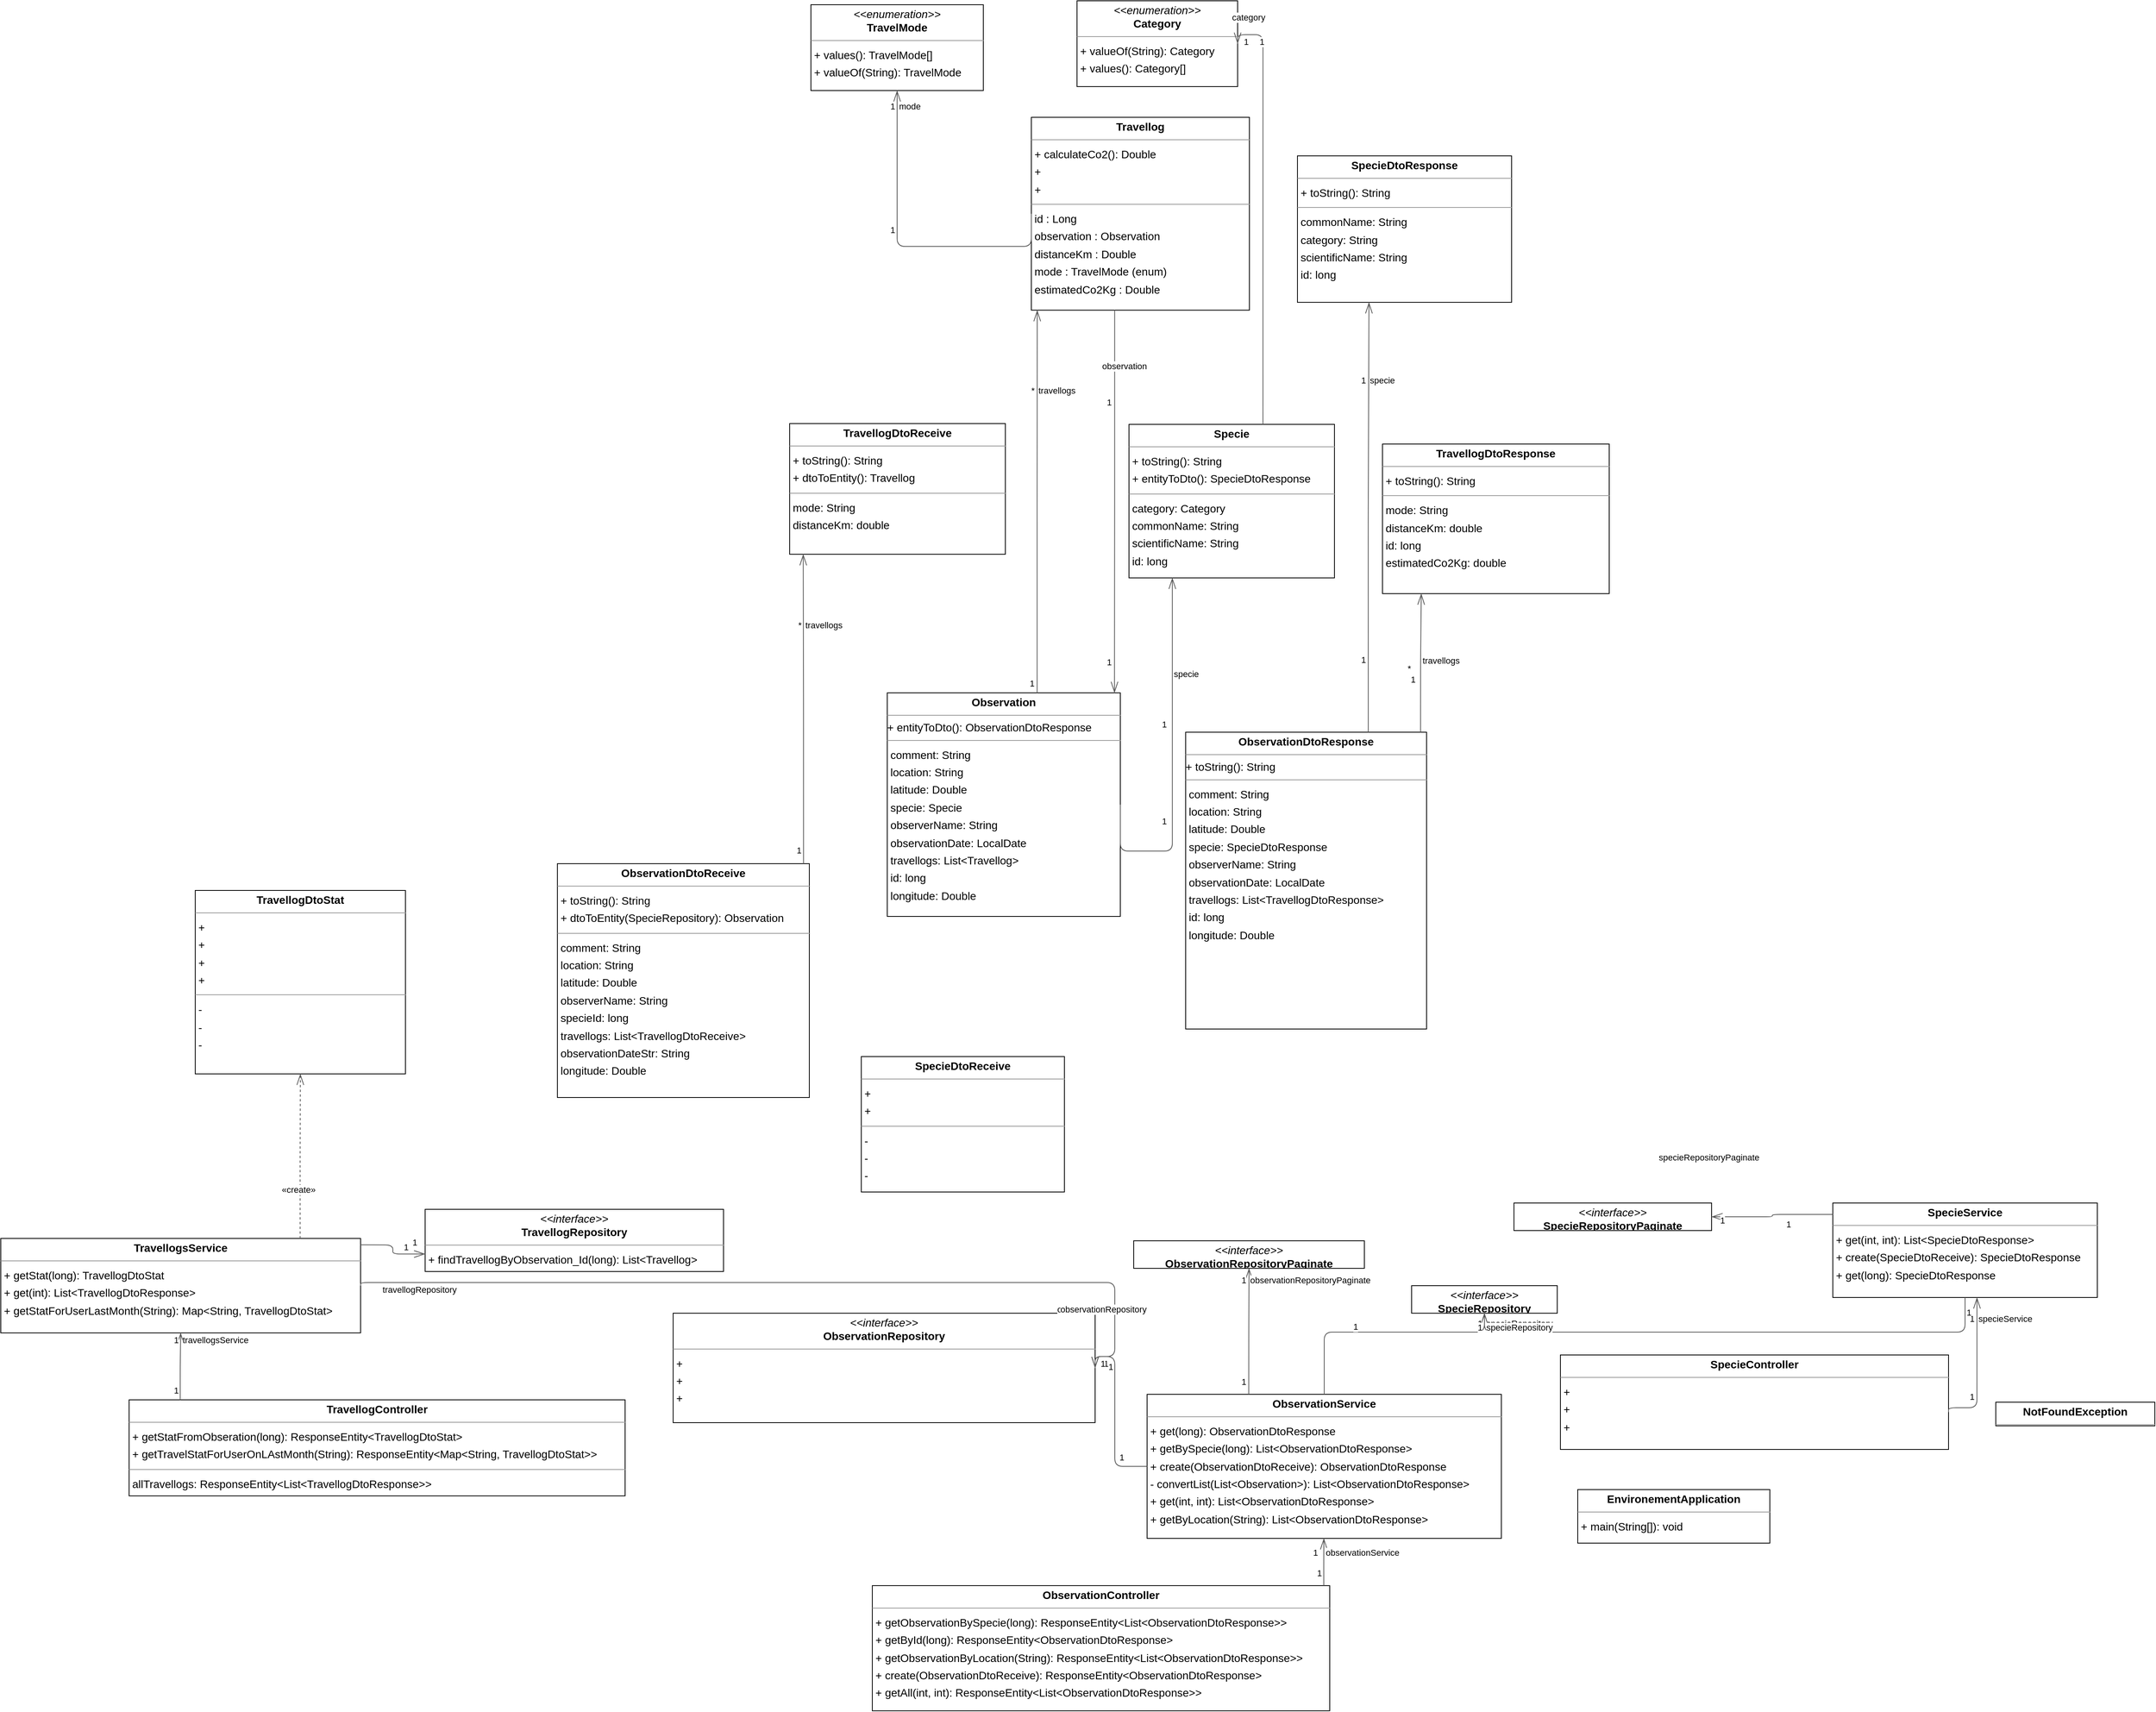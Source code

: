 <mxfile version="28.1.1">
  <diagram name="Page-1" id="srCphx1TlbQ1Isu736NX">
    <mxGraphModel dx="1969" dy="1619" grid="1" gridSize="10" guides="1" tooltips="1" connect="1" arrows="1" fold="1" page="1" pageScale="1" pageWidth="827" pageHeight="1169" math="0" shadow="0">
      <root>
        <mxCell id="0" />
        <mxCell id="1" parent="0" />
        <mxCell id="diUI_rL3HwAar2bAVaX--1" value="&lt;p style=&quot;margin:0px;margin-top:4px;text-align:center;&quot;&gt;&lt;i&gt;&amp;lt;&amp;lt;enumeration&amp;gt;&amp;gt;&lt;/i&gt;&lt;br/&gt;&lt;b&gt;Category&lt;/b&gt;&lt;/p&gt;&lt;hr size=&quot;1&quot;/&gt;&lt;p style=&quot;margin:0 0 0 4px;line-height:1.6;&quot;&gt;+ valueOf(String): Category&lt;br/&gt;+ values(): Category[]&lt;/p&gt;" style="verticalAlign=top;align=left;overflow=fill;fontSize=14;fontFamily=Helvetica;html=1;rounded=0;shadow=0;comic=0;labelBackgroundColor=none;strokeWidth=1;" vertex="1" parent="1">
          <mxGeometry x="1220" y="-13" width="204" height="109" as="geometry" />
        </mxCell>
        <mxCell id="diUI_rL3HwAar2bAVaX--2" value="&lt;p style=&quot;margin:0px;margin-top:4px;text-align:center;&quot;&gt;&lt;b&gt;EnvironementApplication&lt;/b&gt;&lt;/p&gt;&lt;hr size=&quot;1&quot;/&gt;&lt;p style=&quot;margin:0 0 0 4px;line-height:1.6;&quot;&gt;+ main(String[]): void&lt;/p&gt;" style="verticalAlign=top;align=left;overflow=fill;fontSize=14;fontFamily=Helvetica;html=1;rounded=0;shadow=0;comic=0;labelBackgroundColor=none;strokeWidth=1;" vertex="1" parent="1">
          <mxGeometry x="1856" y="1878" width="244" height="68" as="geometry" />
        </mxCell>
        <mxCell id="diUI_rL3HwAar2bAVaX--3" value="&lt;p style=&quot;margin:0px;margin-top:4px;text-align:center;&quot;&gt;&lt;b&gt;NotFoundException&lt;/b&gt;&lt;/p&gt;&lt;hr size=&quot;1&quot;/&gt;" style="verticalAlign=top;align=left;overflow=fill;fontSize=14;fontFamily=Helvetica;html=1;rounded=0;shadow=0;comic=0;labelBackgroundColor=none;strokeWidth=1;" vertex="1" parent="1">
          <mxGeometry x="2387" y="1767" width="202" height="30" as="geometry" />
        </mxCell>
        <mxCell id="diUI_rL3HwAar2bAVaX--4" value="&lt;p style=&quot;margin:0px;margin-top:4px;text-align:center;&quot;&gt;&lt;b&gt;Observation&lt;/b&gt;&lt;/p&gt;&lt;hr size=&quot;1&quot;&gt;+ entityToDto(): ObservationDtoResponse&lt;hr size=&quot;1&quot;&gt;&lt;p style=&quot;margin:0 0 0 4px;line-height:1.6;&quot;&gt; comment: String&lt;br&gt; location: String&lt;br&gt; latitude: Double&lt;br&gt; specie: Specie&lt;br&gt; observerName: String&lt;br&gt; observationDate: LocalDate&lt;br&gt; travellogs: List&amp;lt;Travellog&amp;gt;&lt;br&gt; id: long&lt;br&gt; longitude: Double&lt;/p&gt;" style="verticalAlign=top;align=left;overflow=fill;fontSize=14;fontFamily=Helvetica;html=1;rounded=0;shadow=0;comic=0;labelBackgroundColor=none;strokeWidth=1;" vertex="1" parent="1">
          <mxGeometry x="979" y="866" width="296" height="284" as="geometry" />
        </mxCell>
        <mxCell id="diUI_rL3HwAar2bAVaX--5" value="&lt;p style=&quot;margin:0px;margin-top:4px;text-align:center;&quot;&gt;&lt;b&gt;ObservationController&lt;/b&gt;&lt;/p&gt;&lt;hr size=&quot;1&quot;/&gt;&lt;p style=&quot;margin:0 0 0 4px;line-height:1.6;&quot;&gt;+ getObservationBySpecie(long): ResponseEntity&amp;lt;List&amp;lt;ObservationDtoResponse&amp;gt;&amp;gt;&lt;br/&gt;+ getById(long): ResponseEntity&amp;lt;ObservationDtoResponse&amp;gt;&lt;br/&gt;+ getObservationByLocation(String): ResponseEntity&amp;lt;List&amp;lt;ObservationDtoResponse&amp;gt;&amp;gt;&lt;br/&gt;+ create(ObservationDtoReceive): ResponseEntity&amp;lt;ObservationDtoResponse&amp;gt;&lt;br/&gt;+ getAll(int, int): ResponseEntity&amp;lt;List&amp;lt;ObservationDtoResponse&amp;gt;&amp;gt;&lt;/p&gt;" style="verticalAlign=top;align=left;overflow=fill;fontSize=14;fontFamily=Helvetica;html=1;rounded=0;shadow=0;comic=0;labelBackgroundColor=none;strokeWidth=1;" vertex="1" parent="1">
          <mxGeometry x="960" y="2000" width="581" height="159" as="geometry" />
        </mxCell>
        <mxCell id="diUI_rL3HwAar2bAVaX--6" value="&lt;p style=&quot;margin:0px;margin-top:4px;text-align:center;&quot;&gt;&lt;b&gt;ObservationDtoReceive&lt;/b&gt;&lt;/p&gt;&lt;hr size=&quot;1&quot;&gt;&lt;p style=&quot;margin:0 0 0 4px;line-height:1.6;&quot;&gt;+ toString(): String&lt;br&gt;+ dtoToEntity(SpecieRepository): Observation&lt;/p&gt;&lt;hr size=&quot;1&quot;&gt;&lt;p style=&quot;margin:0 0 0 4px;line-height:1.6;&quot;&gt; comment: String&lt;br&gt; location: String&lt;br&gt; latitude: Double&lt;br&gt; observerName: String&lt;br&gt; specieId: long&lt;br&gt; travellogs: List&amp;lt;TravellogDtoReceive&amp;gt;&lt;br&gt; observationDateStr: String&lt;br&gt; longitude: Double&lt;/p&gt;" style="verticalAlign=top;align=left;overflow=fill;fontSize=14;fontFamily=Helvetica;html=1;rounded=0;shadow=0;comic=0;labelBackgroundColor=none;strokeWidth=1;" vertex="1" parent="1">
          <mxGeometry x="560" y="1083" width="320" height="297" as="geometry" />
        </mxCell>
        <mxCell id="diUI_rL3HwAar2bAVaX--7" value="&lt;p style=&quot;margin:0px;margin-top:4px;text-align:center;&quot;&gt;&lt;b&gt;ObservationDtoResponse&lt;/b&gt;&lt;/p&gt;&lt;hr size=&quot;1&quot;&gt;+ toString(): String&lt;hr size=&quot;1&quot;&gt;&lt;p style=&quot;margin:0 0 0 4px;line-height:1.6;&quot;&gt; comment: String&lt;br&gt; location: String&lt;br&gt; latitude: Double&lt;br&gt; specie: SpecieDtoResponse&lt;br&gt; observerName: String&lt;br&gt; observationDate: LocalDate&lt;br&gt; travellogs: List&amp;lt;TravellogDtoResponse&amp;gt;&lt;br&gt; id: long&lt;br&gt; longitude: Double&lt;/p&gt;" style="verticalAlign=top;align=left;overflow=fill;fontSize=14;fontFamily=Helvetica;html=1;rounded=0;shadow=0;comic=0;labelBackgroundColor=none;strokeWidth=1;" vertex="1" parent="1">
          <mxGeometry x="1358" y="916" width="306" height="377" as="geometry" />
        </mxCell>
        <mxCell id="diUI_rL3HwAar2bAVaX--8" value="&lt;p style=&quot;margin:0px;margin-top:4px;text-align:center;&quot;&gt;&lt;i&gt;&amp;lt;&amp;lt;interface&amp;gt;&amp;gt;&lt;/i&gt;&lt;br&gt;&lt;b&gt;ObservationRepository&lt;/b&gt;&lt;/p&gt;&lt;hr size=&quot;1&quot;&gt;&lt;p style=&quot;margin:0 0 0 4px;line-height:1.6;&quot;&gt;+&lt;/p&gt;&lt;p style=&quot;margin:0 0 0 4px;line-height:1.6;&quot;&gt;+&lt;/p&gt;&lt;p style=&quot;margin:0 0 0 4px;line-height:1.6;&quot;&gt;+&lt;/p&gt;" style="verticalAlign=top;align=left;overflow=fill;fontSize=14;fontFamily=Helvetica;html=1;rounded=0;shadow=0;comic=0;labelBackgroundColor=none;strokeWidth=1;" vertex="1" parent="1">
          <mxGeometry x="707" y="1654" width="536" height="139" as="geometry" />
        </mxCell>
        <mxCell id="diUI_rL3HwAar2bAVaX--9" value="&lt;p style=&quot;margin:0px;margin-top:4px;text-align:center;&quot;&gt;&lt;i&gt;&amp;lt;&amp;lt;interface&amp;gt;&amp;gt;&lt;/i&gt;&lt;br/&gt;&lt;b&gt;ObservationRepositoryPaginate&lt;/b&gt;&lt;/p&gt;&lt;hr size=&quot;1&quot;/&gt;" style="verticalAlign=top;align=left;overflow=fill;fontSize=14;fontFamily=Helvetica;html=1;rounded=0;shadow=0;comic=0;labelBackgroundColor=none;strokeWidth=1;" vertex="1" parent="1">
          <mxGeometry x="1292" y="1562" width="293" height="35" as="geometry" />
        </mxCell>
        <mxCell id="diUI_rL3HwAar2bAVaX--10" value="&lt;p style=&quot;margin:0px;margin-top:4px;text-align:center;&quot;&gt;&lt;b&gt;ObservationService&lt;/b&gt;&lt;/p&gt;&lt;hr size=&quot;1&quot;/&gt;&lt;p style=&quot;margin:0 0 0 4px;line-height:1.6;&quot;&gt;+ get(long): ObservationDtoResponse&lt;br/&gt;+ getBySpecie(long): List&amp;lt;ObservationDtoResponse&amp;gt;&lt;br/&gt;+ create(ObservationDtoReceive): ObservationDtoResponse&lt;br/&gt;- convertList(List&amp;lt;Observation&amp;gt;): List&amp;lt;ObservationDtoResponse&amp;gt;&lt;br/&gt;+ get(int, int): List&amp;lt;ObservationDtoResponse&amp;gt;&lt;br/&gt;+ getByLocation(String): List&amp;lt;ObservationDtoResponse&amp;gt;&lt;/p&gt;" style="verticalAlign=top;align=left;overflow=fill;fontSize=14;fontFamily=Helvetica;html=1;rounded=0;shadow=0;comic=0;labelBackgroundColor=none;strokeWidth=1;" vertex="1" parent="1">
          <mxGeometry x="1309" y="1757" width="450" height="183" as="geometry" />
        </mxCell>
        <mxCell id="diUI_rL3HwAar2bAVaX--11" value="&lt;p style=&quot;margin:0px;margin-top:4px;text-align:center;&quot;&gt;&lt;b&gt;Specie&lt;/b&gt;&lt;/p&gt;&lt;hr size=&quot;1&quot;&gt;&lt;p style=&quot;margin:0 0 0 4px;line-height:1.6;&quot;&gt;+ toString(): String&lt;br&gt;+ entityToDto(): SpecieDtoResponse&lt;/p&gt;&lt;hr size=&quot;1&quot;&gt;&lt;p style=&quot;margin:0 0 0 4px;line-height:1.6;&quot;&gt; category: Category&lt;br&gt; commonName: String&lt;br&gt; scientificName: String&lt;br&gt; id: long&lt;/p&gt;" style="verticalAlign=top;align=left;overflow=fill;fontSize=14;fontFamily=Helvetica;html=1;rounded=0;shadow=0;comic=0;labelBackgroundColor=none;strokeWidth=1;" vertex="1" parent="1">
          <mxGeometry x="1286" y="525" width="261" height="195" as="geometry" />
        </mxCell>
        <mxCell id="diUI_rL3HwAar2bAVaX--12" value="&lt;p style=&quot;margin:0px;margin-top:4px;text-align:center;&quot;&gt;&lt;b&gt;SpecieController&lt;/b&gt;&lt;/p&gt;&lt;hr size=&quot;1&quot;&gt;&lt;p style=&quot;margin:0 0 0 4px;line-height:1.6;&quot;&gt;+&lt;br&gt;+&lt;br&gt;+&lt;/p&gt;" style="verticalAlign=top;align=left;overflow=fill;fontSize=14;fontFamily=Helvetica;html=1;rounded=0;shadow=0;comic=0;labelBackgroundColor=none;strokeWidth=1;" vertex="1" parent="1">
          <mxGeometry x="1834" y="1707" width="493" height="120" as="geometry" />
        </mxCell>
        <mxCell id="diUI_rL3HwAar2bAVaX--13" value="&lt;p style=&quot;margin:0px;margin-top:4px;text-align:center;&quot;&gt;&lt;b&gt;SpecieDtoReceive&lt;/b&gt;&lt;/p&gt;&lt;hr size=&quot;1&quot;&gt;&lt;p style=&quot;margin:0 0 0 4px;line-height:1.6;&quot;&gt;+&amp;nbsp;&lt;br&gt;+&amp;nbsp;&lt;/p&gt;&lt;hr size=&quot;1&quot;&gt;&lt;p style=&quot;margin:0 0 0 4px;line-height:1.6;&quot;&gt;-&lt;/p&gt;&lt;p style=&quot;margin:0 0 0 4px;line-height:1.6;&quot;&gt;-&lt;/p&gt;&lt;p style=&quot;margin:0 0 0 4px;line-height:1.6;&quot;&gt;-&lt;/p&gt;" style="verticalAlign=top;align=left;overflow=fill;fontSize=14;fontFamily=Helvetica;html=1;rounded=0;shadow=0;comic=0;labelBackgroundColor=none;strokeWidth=1;" vertex="1" parent="1">
          <mxGeometry x="946" y="1328" width="258" height="172" as="geometry" />
        </mxCell>
        <mxCell id="diUI_rL3HwAar2bAVaX--14" value="&lt;p style=&quot;margin:0px;margin-top:4px;text-align:center;&quot;&gt;&lt;b&gt;SpecieDtoResponse&lt;/b&gt;&lt;/p&gt;&lt;hr size=&quot;1&quot;&gt;&lt;p style=&quot;margin:0 0 0 4px;line-height:1.6;&quot;&gt;+ toString(): String&lt;/p&gt;&lt;hr size=&quot;1&quot;&gt;&lt;p style=&quot;margin:0 0 0 4px;line-height:1.6;&quot;&gt; commonName: String&lt;br&gt; category: String&lt;br&gt; scientificName: String&lt;br&gt; id: long&lt;/p&gt;" style="verticalAlign=top;align=left;overflow=fill;fontSize=14;fontFamily=Helvetica;html=1;rounded=0;shadow=0;comic=0;labelBackgroundColor=none;strokeWidth=1;" vertex="1" parent="1">
          <mxGeometry x="1500" y="184" width="272" height="186" as="geometry" />
        </mxCell>
        <mxCell id="diUI_rL3HwAar2bAVaX--15" value="&lt;p style=&quot;margin:0px;margin-top:4px;text-align:center;&quot;&gt;&lt;i&gt;&amp;lt;&amp;lt;interface&amp;gt;&amp;gt;&lt;/i&gt;&lt;br/&gt;&lt;b&gt;SpecieRepository&lt;/b&gt;&lt;/p&gt;&lt;hr size=&quot;1&quot;/&gt;" style="verticalAlign=top;align=left;overflow=fill;fontSize=14;fontFamily=Helvetica;html=1;rounded=0;shadow=0;comic=0;labelBackgroundColor=none;strokeWidth=1;" vertex="1" parent="1">
          <mxGeometry x="1645" y="1619" width="185" height="35" as="geometry" />
        </mxCell>
        <mxCell id="diUI_rL3HwAar2bAVaX--16" value="&lt;p style=&quot;margin:0px;margin-top:4px;text-align:center;&quot;&gt;&lt;i&gt;&amp;lt;&amp;lt;interface&amp;gt;&amp;gt;&lt;/i&gt;&lt;br/&gt;&lt;b&gt;SpecieRepositoryPaginate&lt;/b&gt;&lt;/p&gt;&lt;hr size=&quot;1&quot;/&gt;" style="verticalAlign=top;align=left;overflow=fill;fontSize=14;fontFamily=Helvetica;html=1;rounded=0;shadow=0;comic=0;labelBackgroundColor=none;strokeWidth=1;" vertex="1" parent="1">
          <mxGeometry x="1775" y="1514" width="251" height="35" as="geometry" />
        </mxCell>
        <mxCell id="diUI_rL3HwAar2bAVaX--17" value="&lt;p style=&quot;margin:0px;margin-top:4px;text-align:center;&quot;&gt;&lt;b&gt;SpecieService&lt;/b&gt;&lt;/p&gt;&lt;hr size=&quot;1&quot;/&gt;&lt;p style=&quot;margin:0 0 0 4px;line-height:1.6;&quot;&gt;+ get(int, int): List&amp;lt;SpecieDtoResponse&amp;gt;&lt;br/&gt;+ create(SpecieDtoReceive): SpecieDtoResponse&lt;br/&gt;+ get(long): SpecieDtoResponse&lt;/p&gt;" style="verticalAlign=top;align=left;overflow=fill;fontSize=14;fontFamily=Helvetica;html=1;rounded=0;shadow=0;comic=0;labelBackgroundColor=none;strokeWidth=1;" vertex="1" parent="1">
          <mxGeometry x="2180" y="1514" width="336" height="120" as="geometry" />
        </mxCell>
        <mxCell id="diUI_rL3HwAar2bAVaX--18" value="&lt;p style=&quot;margin:0px;margin-top:4px;text-align:center;&quot;&gt;&lt;i&gt;&amp;lt;&amp;lt;enumeration&amp;gt;&amp;gt;&lt;/i&gt;&lt;br/&gt;&lt;b&gt;TravelMode&lt;/b&gt;&lt;/p&gt;&lt;hr size=&quot;1&quot;/&gt;&lt;p style=&quot;margin:0 0 0 4px;line-height:1.6;&quot;&gt;+ values(): TravelMode[]&lt;br/&gt;+ valueOf(String): TravelMode&lt;/p&gt;" style="verticalAlign=top;align=left;overflow=fill;fontSize=14;fontFamily=Helvetica;html=1;rounded=0;shadow=0;comic=0;labelBackgroundColor=none;strokeWidth=1;" vertex="1" parent="1">
          <mxGeometry x="882" y="-8" width="219" height="109" as="geometry" />
        </mxCell>
        <mxCell id="diUI_rL3HwAar2bAVaX--19" value="&lt;p style=&quot;margin:0px;margin-top:4px;text-align:center;&quot;&gt;&lt;b&gt;Travellog&lt;/b&gt;&lt;/p&gt;&lt;hr size=&quot;1&quot;&gt;&lt;p style=&quot;margin:0 0 0 4px;line-height:1.6;&quot;&gt;+ calculateCo2(): Double&lt;br&gt;+&amp;nbsp;&lt;br&gt;+&amp;nbsp;&lt;/p&gt;&lt;hr size=&quot;1&quot;&gt;&lt;p style=&quot;margin:0 0 0 4px;line-height:1.6;&quot;&gt;&lt;span style=&quot;background-color: transparent; color: light-dark(rgb(0, 0, 0), rgb(255, 255, 255));&quot;&gt;id : Long&lt;/span&gt;&lt;/p&gt;&lt;p style=&quot;margin:0 0 0 4px;line-height:1.6;&quot;&gt;observation : Observation&lt;/p&gt;&lt;p style=&quot;margin:0 0 0 4px;line-height:1.6;&quot;&gt;distanceKm : Double&lt;/p&gt;&lt;p style=&quot;margin:0 0 0 4px;line-height:1.6;&quot;&gt;mode : TravelMode (enum)&lt;/p&gt;&lt;p style=&quot;margin:0 0 0 4px;line-height:1.6;&quot;&gt;estimatedCo2Kg : Double&lt;/p&gt;" style="verticalAlign=top;align=left;overflow=fill;fontSize=14;fontFamily=Helvetica;html=1;rounded=0;shadow=0;comic=0;labelBackgroundColor=none;strokeWidth=1;" vertex="1" parent="1">
          <mxGeometry x="1162" y="135" width="277" height="245" as="geometry" />
        </mxCell>
        <mxCell id="diUI_rL3HwAar2bAVaX--20" value="&lt;p style=&quot;margin:0px;margin-top:4px;text-align:center;&quot;&gt;&lt;b&gt;TravellogController&lt;/b&gt;&lt;/p&gt;&lt;hr size=&quot;1&quot;/&gt;&lt;p style=&quot;margin:0 0 0 4px;line-height:1.6;&quot;&gt;+ getStatFromObseration(long): ResponseEntity&amp;lt;TravellogDtoStat&amp;gt;&lt;br/&gt;+ getTravelStatForUserOnLAstMonth(String): ResponseEntity&amp;lt;Map&amp;lt;String, TravellogDtoStat&amp;gt;&amp;gt;&lt;/p&gt;&lt;hr size=&quot;1&quot;/&gt;&lt;p style=&quot;margin:0 0 0 4px;line-height:1.6;&quot;&gt; allTravellogs: ResponseEntity&amp;lt;List&amp;lt;TravellogDtoResponse&amp;gt;&amp;gt;&lt;/p&gt;" style="verticalAlign=top;align=left;overflow=fill;fontSize=14;fontFamily=Helvetica;html=1;rounded=0;shadow=0;comic=0;labelBackgroundColor=none;strokeWidth=1;" vertex="1" parent="1">
          <mxGeometry x="16" y="1764" width="630" height="122" as="geometry" />
        </mxCell>
        <mxCell id="diUI_rL3HwAar2bAVaX--21" value="&lt;p style=&quot;margin:0px;margin-top:4px;text-align:center;&quot;&gt;&lt;b&gt;TravellogDtoReceive&lt;/b&gt;&lt;/p&gt;&lt;hr size=&quot;1&quot;&gt;&lt;p style=&quot;margin:0 0 0 4px;line-height:1.6;&quot;&gt;+ toString(): String&lt;br&gt;+ dtoToEntity(): Travellog&lt;/p&gt;&lt;hr size=&quot;1&quot;&gt;&lt;p style=&quot;margin:0 0 0 4px;line-height:1.6;&quot;&gt; mode: String&lt;br&gt; distanceKm: double&lt;/p&gt;" style="verticalAlign=top;align=left;overflow=fill;fontSize=14;fontFamily=Helvetica;html=1;rounded=0;shadow=0;comic=0;labelBackgroundColor=none;strokeWidth=1;" vertex="1" parent="1">
          <mxGeometry x="855" y="524" width="274" height="166" as="geometry" />
        </mxCell>
        <mxCell id="diUI_rL3HwAar2bAVaX--22" value="&lt;p style=&quot;margin:0px;margin-top:4px;text-align:center;&quot;&gt;&lt;b&gt;TravellogDtoResponse&lt;/b&gt;&lt;/p&gt;&lt;hr size=&quot;1&quot;&gt;&lt;p style=&quot;margin:0 0 0 4px;line-height:1.6;&quot;&gt;+ toString(): String&lt;/p&gt;&lt;hr size=&quot;1&quot;&gt;&lt;p style=&quot;margin:0 0 0 4px;line-height:1.6;&quot;&gt; mode: String&lt;br&gt; distanceKm: double&lt;br&gt; id: long&lt;br&gt; estimatedCo2Kg: double&lt;/p&gt;" style="verticalAlign=top;align=left;overflow=fill;fontSize=14;fontFamily=Helvetica;html=1;rounded=0;shadow=0;comic=0;labelBackgroundColor=none;strokeWidth=1;" vertex="1" parent="1">
          <mxGeometry x="1608" y="550" width="288" height="190" as="geometry" />
        </mxCell>
        <mxCell id="diUI_rL3HwAar2bAVaX--23" value="&lt;p style=&quot;margin:0px;margin-top:4px;text-align:center;&quot;&gt;&lt;b&gt;TravellogDtoStat&lt;/b&gt;&lt;/p&gt;&lt;hr size=&quot;1&quot;&gt;&lt;p style=&quot;margin:0 0 0 4px;line-height:1.6;&quot;&gt;+&lt;br&gt;+&lt;br&gt;+&lt;br&gt;+&lt;/p&gt;&lt;hr size=&quot;1&quot;&gt;&lt;p style=&quot;margin:0 0 0 4px;line-height:1.6;&quot;&gt;-&lt;/p&gt;&lt;p style=&quot;margin:0 0 0 4px;line-height:1.6;&quot;&gt;-&lt;/p&gt;&lt;p style=&quot;margin:0 0 0 4px;line-height:1.6;&quot;&gt;-&lt;/p&gt;" style="verticalAlign=top;align=left;overflow=fill;fontSize=14;fontFamily=Helvetica;html=1;rounded=0;shadow=0;comic=0;labelBackgroundColor=none;strokeWidth=1;" vertex="1" parent="1">
          <mxGeometry x="100" y="1117" width="267" height="233" as="geometry" />
        </mxCell>
        <mxCell id="diUI_rL3HwAar2bAVaX--24" value="&lt;p style=&quot;margin:0px;margin-top:4px;text-align:center;&quot;&gt;&lt;i&gt;&amp;lt;&amp;lt;interface&amp;gt;&amp;gt;&lt;/i&gt;&lt;br/&gt;&lt;b&gt;TravellogRepository&lt;/b&gt;&lt;/p&gt;&lt;hr size=&quot;1&quot;/&gt;&lt;p style=&quot;margin:0 0 0 4px;line-height:1.6;&quot;&gt;+ findTravellogByObservation_Id(long): List&amp;lt;Travellog&amp;gt;&lt;/p&gt;" style="verticalAlign=top;align=left;overflow=fill;fontSize=14;fontFamily=Helvetica;html=1;rounded=0;shadow=0;comic=0;labelBackgroundColor=none;strokeWidth=1;" vertex="1" parent="1">
          <mxGeometry x="392" y="1522" width="379" height="79" as="geometry" />
        </mxCell>
        <mxCell id="diUI_rL3HwAar2bAVaX--25" value="&lt;p style=&quot;margin:0px;margin-top:4px;text-align:center;&quot;&gt;&lt;b&gt;TravellogsService&lt;/b&gt;&lt;/p&gt;&lt;hr size=&quot;1&quot;/&gt;&lt;p style=&quot;margin:0 0 0 4px;line-height:1.6;&quot;&gt;+ getStat(long): TravellogDtoStat&lt;br/&gt;+ get(int): List&amp;lt;TravellogDtoResponse&amp;gt;&lt;br/&gt;+ getStatForUserLastMonth(String): Map&amp;lt;String, TravellogDtoStat&amp;gt;&lt;/p&gt;" style="verticalAlign=top;align=left;overflow=fill;fontSize=14;fontFamily=Helvetica;html=1;rounded=0;shadow=0;comic=0;labelBackgroundColor=none;strokeWidth=1;" vertex="1" parent="1">
          <mxGeometry x="-147" y="1559" width="457" height="120" as="geometry" />
        </mxCell>
        <mxCell id="diUI_rL3HwAar2bAVaX--26" value="" style="html=1;rounded=1;edgeStyle=orthogonalEdgeStyle;dashed=0;startArrow=diamondThinstartSize=12;endArrow=openThin;endSize=12;strokeColor=#595959;exitX=1.000;exitY=0.500;exitDx=0;exitDy=0;entryX=0.211;entryY=1.000;entryDx=0;entryDy=0;" edge="1" parent="1" source="diUI_rL3HwAar2bAVaX--4" target="diUI_rL3HwAar2bAVaX--11">
          <mxGeometry width="50" height="50" relative="1" as="geometry">
            <Array as="points">
              <mxPoint x="1341" y="1067" />
            </Array>
          </mxGeometry>
        </mxCell>
        <mxCell id="diUI_rL3HwAar2bAVaX--27" value="1" style="edgeLabel;resizable=0;html=1;align=left;verticalAlign=top;strokeColor=default;" vertex="1" connectable="0" parent="diUI_rL3HwAar2bAVaX--26">
          <mxGeometry x="1326" y="893" as="geometry" />
        </mxCell>
        <mxCell id="diUI_rL3HwAar2bAVaX--28" value="1" style="edgeLabel;resizable=0;html=1;align=left;verticalAlign=top;strokeColor=default;" vertex="1" connectable="0" parent="diUI_rL3HwAar2bAVaX--26">
          <mxGeometry x="1326" y="1016" as="geometry" />
        </mxCell>
        <mxCell id="diUI_rL3HwAar2bAVaX--29" value="specie" style="edgeLabel;resizable=0;html=1;align=left;verticalAlign=top;strokeColor=default;" vertex="1" connectable="0" parent="diUI_rL3HwAar2bAVaX--26">
          <mxGeometry x="1341" y="829" as="geometry" />
        </mxCell>
        <mxCell id="diUI_rL3HwAar2bAVaX--30" value="" style="html=1;rounded=1;edgeStyle=orthogonalEdgeStyle;dashed=0;startArrow=diamondThinstartSize=12;endArrow=openThin;endSize=12;strokeColor=#595959;exitX=0.643;exitY=0.000;exitDx=0;exitDy=0;entryX=0.027;entryY=1.000;entryDx=0;entryDy=0;" edge="1" parent="1" source="diUI_rL3HwAar2bAVaX--4" target="diUI_rL3HwAar2bAVaX--19">
          <mxGeometry width="50" height="50" relative="1" as="geometry">
            <Array as="points" />
          </mxGeometry>
        </mxCell>
        <mxCell id="diUI_rL3HwAar2bAVaX--31" value="1" style="edgeLabel;resizable=0;html=1;align=left;verticalAlign=top;strokeColor=default;" vertex="1" connectable="0" parent="diUI_rL3HwAar2bAVaX--30">
          <mxGeometry x="1158" y="841" as="geometry" />
        </mxCell>
        <mxCell id="diUI_rL3HwAar2bAVaX--32" value="*" style="edgeLabel;resizable=0;html=1;align=left;verticalAlign=top;strokeColor=default;" vertex="1" connectable="0" parent="diUI_rL3HwAar2bAVaX--30">
          <mxGeometry x="1160" y="469" as="geometry" />
        </mxCell>
        <mxCell id="diUI_rL3HwAar2bAVaX--33" value="travellogs" style="edgeLabel;resizable=0;html=1;align=left;verticalAlign=top;strokeColor=default;" vertex="1" connectable="0" parent="diUI_rL3HwAar2bAVaX--30">
          <mxGeometry x="1169" y="469" as="geometry" />
        </mxCell>
        <mxCell id="diUI_rL3HwAar2bAVaX--34" value="" style="html=1;rounded=1;edgeStyle=orthogonalEdgeStyle;dashed=0;startArrow=diamondThinstartSize=12;endArrow=openThin;endSize=12;strokeColor=#595959;exitX=0.987;exitY=0.000;exitDx=0;exitDy=0;entryX=0.499;entryY=1.000;entryDx=0;entryDy=0;" edge="1" parent="1" source="diUI_rL3HwAar2bAVaX--5" target="diUI_rL3HwAar2bAVaX--10">
          <mxGeometry width="50" height="50" relative="1" as="geometry">
            <Array as="points" />
          </mxGeometry>
        </mxCell>
        <mxCell id="diUI_rL3HwAar2bAVaX--35" value="1" style="edgeLabel;resizable=0;html=1;align=left;verticalAlign=top;strokeColor=default;" vertex="1" connectable="0" parent="diUI_rL3HwAar2bAVaX--34">
          <mxGeometry x="1518" y="1945" as="geometry" />
        </mxCell>
        <mxCell id="diUI_rL3HwAar2bAVaX--36" value="1" style="edgeLabel;resizable=0;html=1;align=left;verticalAlign=top;strokeColor=default;" vertex="1" connectable="0" parent="diUI_rL3HwAar2bAVaX--34">
          <mxGeometry x="1523" y="1971" as="geometry" />
        </mxCell>
        <mxCell id="diUI_rL3HwAar2bAVaX--37" value="observationService" style="edgeLabel;resizable=0;html=1;align=left;verticalAlign=top;strokeColor=default;" vertex="1" connectable="0" parent="diUI_rL3HwAar2bAVaX--34">
          <mxGeometry x="1534" y="1945" as="geometry" />
        </mxCell>
        <mxCell id="diUI_rL3HwAar2bAVaX--38" value="" style="html=1;rounded=1;edgeStyle=orthogonalEdgeStyle;dashed=0;startArrow=diamondThinstartSize=12;endArrow=openThin;endSize=12;strokeColor=#595959;exitX=0.977;exitY=0.000;exitDx=0;exitDy=0;entryX=0.063;entryY=1.000;entryDx=0;entryDy=0;" edge="1" parent="1" source="diUI_rL3HwAar2bAVaX--6" target="diUI_rL3HwAar2bAVaX--21">
          <mxGeometry width="50" height="50" relative="1" as="geometry">
            <Array as="points" />
          </mxGeometry>
        </mxCell>
        <mxCell id="diUI_rL3HwAar2bAVaX--39" value="1" style="edgeLabel;resizable=0;html=1;align=left;verticalAlign=top;strokeColor=default;" vertex="1" connectable="0" parent="diUI_rL3HwAar2bAVaX--38">
          <mxGeometry x="862" y="1053" as="geometry" />
        </mxCell>
        <mxCell id="diUI_rL3HwAar2bAVaX--40" value="*" style="edgeLabel;resizable=0;html=1;align=left;verticalAlign=top;strokeColor=default;" vertex="1" connectable="0" parent="diUI_rL3HwAar2bAVaX--38">
          <mxGeometry x="864" y="767" as="geometry" />
        </mxCell>
        <mxCell id="diUI_rL3HwAar2bAVaX--41" value="travellogs" style="edgeLabel;resizable=0;html=1;align=left;verticalAlign=top;strokeColor=default;" vertex="1" connectable="0" parent="diUI_rL3HwAar2bAVaX--38">
          <mxGeometry x="873" y="767" as="geometry" />
        </mxCell>
        <mxCell id="diUI_rL3HwAar2bAVaX--42" value="" style="html=1;rounded=1;edgeStyle=orthogonalEdgeStyle;dashed=0;startArrow=diamondThinstartSize=12;endArrow=openThin;endSize=12;strokeColor=#595959;exitX=0.758;exitY=0.000;exitDx=0;exitDy=0;entryX=0.334;entryY=1.000;entryDx=0;entryDy=0;" edge="1" parent="1" source="diUI_rL3HwAar2bAVaX--7" target="diUI_rL3HwAar2bAVaX--14">
          <mxGeometry width="50" height="50" relative="1" as="geometry">
            <Array as="points" />
          </mxGeometry>
        </mxCell>
        <mxCell id="diUI_rL3HwAar2bAVaX--43" value="1" style="edgeLabel;resizable=0;html=1;align=left;verticalAlign=top;strokeColor=default;" vertex="1" connectable="0" parent="diUI_rL3HwAar2bAVaX--42">
          <mxGeometry x="1579" y="456" as="geometry" />
        </mxCell>
        <mxCell id="diUI_rL3HwAar2bAVaX--44" value="1" style="edgeLabel;resizable=0;html=1;align=left;verticalAlign=top;strokeColor=default;" vertex="1" connectable="0" parent="diUI_rL3HwAar2bAVaX--42">
          <mxGeometry x="1579" y="811" as="geometry" />
        </mxCell>
        <mxCell id="diUI_rL3HwAar2bAVaX--45" value="specie" style="edgeLabel;resizable=0;html=1;align=left;verticalAlign=top;strokeColor=default;" vertex="1" connectable="0" parent="diUI_rL3HwAar2bAVaX--42">
          <mxGeometry x="1590" y="456" as="geometry" />
        </mxCell>
        <mxCell id="diUI_rL3HwAar2bAVaX--46" value="" style="html=1;rounded=1;edgeStyle=orthogonalEdgeStyle;dashed=0;startArrow=diamondThinstartSize=12;endArrow=openThin;endSize=12;strokeColor=#595959;exitX=0.975;exitY=0.000;exitDx=0;exitDy=0;entryX=0.171;entryY=1.000;entryDx=0;entryDy=0;" edge="1" parent="1" source="diUI_rL3HwAar2bAVaX--7" target="diUI_rL3HwAar2bAVaX--22">
          <mxGeometry width="50" height="50" relative="1" as="geometry">
            <Array as="points" />
          </mxGeometry>
        </mxCell>
        <mxCell id="diUI_rL3HwAar2bAVaX--47" value="1" style="edgeLabel;resizable=0;html=1;align=left;verticalAlign=top;strokeColor=default;" vertex="1" connectable="0" parent="diUI_rL3HwAar2bAVaX--46">
          <mxGeometry x="1642" y="836" as="geometry" />
        </mxCell>
        <mxCell id="diUI_rL3HwAar2bAVaX--48" value="*" style="edgeLabel;resizable=0;html=1;align=left;verticalAlign=top;strokeColor=default;" vertex="1" connectable="0" parent="diUI_rL3HwAar2bAVaX--46">
          <mxGeometry x="1638" y="822" as="geometry" />
        </mxCell>
        <mxCell id="diUI_rL3HwAar2bAVaX--49" value="travellogs" style="edgeLabel;resizable=0;html=1;align=left;verticalAlign=top;strokeColor=default;" vertex="1" connectable="0" parent="diUI_rL3HwAar2bAVaX--46">
          <mxGeometry x="1657" y="812" as="geometry" />
        </mxCell>
        <mxCell id="diUI_rL3HwAar2bAVaX--50" value="" style="html=1;rounded=1;edgeStyle=orthogonalEdgeStyle;dashed=0;startArrow=diamondThinstartSize=12;endArrow=openThin;endSize=12;strokeColor=#595959;exitX=0.000;exitY=0.500;exitDx=0;exitDy=0;entryX=1.000;entryY=0.500;entryDx=0;entryDy=0;" edge="1" parent="1" source="diUI_rL3HwAar2bAVaX--10" target="diUI_rL3HwAar2bAVaX--8">
          <mxGeometry width="50" height="50" relative="1" as="geometry">
            <Array as="points">
              <mxPoint x="1268" y="1848" />
              <mxPoint x="1268" y="1709" />
            </Array>
          </mxGeometry>
        </mxCell>
        <mxCell id="diUI_rL3HwAar2bAVaX--51" value="1" style="edgeLabel;resizable=0;html=1;align=left;verticalAlign=top;strokeColor=default;" vertex="1" connectable="0" parent="diUI_rL3HwAar2bAVaX--50">
          <mxGeometry x="1252" y="1705" as="geometry" />
        </mxCell>
        <mxCell id="diUI_rL3HwAar2bAVaX--52" value="1" style="edgeLabel;resizable=0;html=1;align=left;verticalAlign=top;strokeColor=default;" vertex="1" connectable="0" parent="diUI_rL3HwAar2bAVaX--50">
          <mxGeometry x="1272" y="1824" as="geometry" />
        </mxCell>
        <mxCell id="diUI_rL3HwAar2bAVaX--53" value="observationRepository" style="edgeLabel;resizable=0;html=1;align=left;verticalAlign=top;strokeColor=default;" vertex="1" connectable="0" parent="diUI_rL3HwAar2bAVaX--50">
          <mxGeometry x="1193" y="1636" as="geometry" />
        </mxCell>
        <mxCell id="diUI_rL3HwAar2bAVaX--54" value="" style="html=1;rounded=1;edgeStyle=orthogonalEdgeStyle;dashed=0;startArrow=diamondThinstartSize=12;endArrow=openThin;endSize=12;strokeColor=#595959;exitX=0.287;exitY=0.000;exitDx=0;exitDy=0;entryX=0.500;entryY=1.001;entryDx=0;entryDy=0;" edge="1" parent="1" source="diUI_rL3HwAar2bAVaX--10" target="diUI_rL3HwAar2bAVaX--9">
          <mxGeometry width="50" height="50" relative="1" as="geometry">
            <Array as="points" />
          </mxGeometry>
        </mxCell>
        <mxCell id="diUI_rL3HwAar2bAVaX--55" value="1" style="edgeLabel;resizable=0;html=1;align=left;verticalAlign=top;strokeColor=default;" vertex="1" connectable="0" parent="diUI_rL3HwAar2bAVaX--54">
          <mxGeometry x="1427" y="1599" as="geometry" />
        </mxCell>
        <mxCell id="diUI_rL3HwAar2bAVaX--56" value="1" style="edgeLabel;resizable=0;html=1;align=left;verticalAlign=top;strokeColor=default;" vertex="1" connectable="0" parent="diUI_rL3HwAar2bAVaX--54">
          <mxGeometry x="1427" y="1728" as="geometry" />
        </mxCell>
        <mxCell id="diUI_rL3HwAar2bAVaX--57" value="observationRepositoryPaginate" style="edgeLabel;resizable=0;html=1;align=left;verticalAlign=top;strokeColor=default;" vertex="1" connectable="0" parent="diUI_rL3HwAar2bAVaX--54">
          <mxGeometry x="1438" y="1599" as="geometry" />
        </mxCell>
        <mxCell id="diUI_rL3HwAar2bAVaX--58" value="" style="html=1;rounded=1;edgeStyle=orthogonalEdgeStyle;dashed=0;startArrow=diamondThinstartSize=12;endArrow=openThin;endSize=12;strokeColor=#595959;exitX=0.500;exitY=0.000;exitDx=0;exitDy=0;entryX=0.500;entryY=1.001;entryDx=0;entryDy=0;" edge="1" parent="1" source="diUI_rL3HwAar2bAVaX--10" target="diUI_rL3HwAar2bAVaX--15">
          <mxGeometry width="50" height="50" relative="1" as="geometry">
            <Array as="points">
              <mxPoint x="1534" y="1678" />
              <mxPoint x="1738" y="1678" />
            </Array>
          </mxGeometry>
        </mxCell>
        <mxCell id="diUI_rL3HwAar2bAVaX--59" value="1" style="edgeLabel;resizable=0;html=1;align=left;verticalAlign=top;strokeColor=default;" vertex="1" connectable="0" parent="diUI_rL3HwAar2bAVaX--58">
          <mxGeometry x="1727" y="1654" as="geometry" />
        </mxCell>
        <mxCell id="diUI_rL3HwAar2bAVaX--60" value="1" style="edgeLabel;resizable=0;html=1;align=left;verticalAlign=top;strokeColor=default;" vertex="1" connectable="0" parent="diUI_rL3HwAar2bAVaX--58">
          <mxGeometry x="1569" y="1658" as="geometry" />
        </mxCell>
        <mxCell id="diUI_rL3HwAar2bAVaX--61" value="specieRepository" style="edgeLabel;resizable=0;html=1;align=left;verticalAlign=top;strokeColor=default;" vertex="1" connectable="0" parent="diUI_rL3HwAar2bAVaX--58">
          <mxGeometry x="1738" y="1654" as="geometry" />
        </mxCell>
        <mxCell id="diUI_rL3HwAar2bAVaX--62" value="" style="html=1;rounded=1;edgeStyle=orthogonalEdgeStyle;dashed=0;startArrow=diamondThinstartSize=12;endArrow=openThin;endSize=12;strokeColor=#595959;exitX=0.652;exitY=0.000;exitDx=0;exitDy=0;entryX=1.000;entryY=0.500;entryDx=0;entryDy=0;" edge="1" parent="1" source="diUI_rL3HwAar2bAVaX--11" target="diUI_rL3HwAar2bAVaX--1">
          <mxGeometry width="50" height="50" relative="1" as="geometry">
            <Array as="points">
              <mxPoint x="1456" y="30" />
            </Array>
          </mxGeometry>
        </mxCell>
        <mxCell id="diUI_rL3HwAar2bAVaX--63" value="1" style="edgeLabel;resizable=0;html=1;align=left;verticalAlign=top;strokeColor=default;" vertex="1" connectable="0" parent="diUI_rL3HwAar2bAVaX--62">
          <mxGeometry x="1430" y="26" as="geometry" />
        </mxCell>
        <mxCell id="diUI_rL3HwAar2bAVaX--64" value="1" style="edgeLabel;resizable=0;html=1;align=left;verticalAlign=top;strokeColor=default;" vertex="1" connectable="0" parent="diUI_rL3HwAar2bAVaX--62">
          <mxGeometry x="1450" y="26" as="geometry" />
        </mxCell>
        <mxCell id="diUI_rL3HwAar2bAVaX--65" value="category" style="edgeLabel;resizable=0;html=1;align=left;verticalAlign=top;strokeColor=default;" vertex="1" connectable="0" parent="diUI_rL3HwAar2bAVaX--62">
          <mxGeometry x="1415" y="-5" as="geometry" />
        </mxCell>
        <mxCell id="diUI_rL3HwAar2bAVaX--66" value="" style="html=1;rounded=1;edgeStyle=orthogonalEdgeStyle;dashed=0;startArrow=diamondThinstartSize=12;endArrow=openThin;endSize=12;strokeColor=#595959;exitX=1.000;exitY=0.605;exitDx=0;exitDy=0;entryX=0.545;entryY=1.000;entryDx=0;entryDy=0;" edge="1" parent="1" source="diUI_rL3HwAar2bAVaX--12" target="diUI_rL3HwAar2bAVaX--17">
          <mxGeometry width="50" height="50" relative="1" as="geometry">
            <Array as="points">
              <mxPoint x="2363" y="1774" />
            </Array>
          </mxGeometry>
        </mxCell>
        <mxCell id="diUI_rL3HwAar2bAVaX--67" value="1" style="edgeLabel;resizable=0;html=1;align=left;verticalAlign=top;strokeColor=default;" vertex="1" connectable="0" parent="diUI_rL3HwAar2bAVaX--66">
          <mxGeometry x="2352" y="1648" as="geometry" />
        </mxCell>
        <mxCell id="diUI_rL3HwAar2bAVaX--68" value="1" style="edgeLabel;resizable=0;html=1;align=left;verticalAlign=top;strokeColor=default;" vertex="1" connectable="0" parent="diUI_rL3HwAar2bAVaX--66">
          <mxGeometry x="2352" y="1747" as="geometry" />
        </mxCell>
        <mxCell id="diUI_rL3HwAar2bAVaX--69" value="specieService" style="edgeLabel;resizable=0;html=1;align=left;verticalAlign=top;strokeColor=default;" vertex="1" connectable="0" parent="diUI_rL3HwAar2bAVaX--66">
          <mxGeometry x="2363" y="1648" as="geometry" />
        </mxCell>
        <mxCell id="diUI_rL3HwAar2bAVaX--70" value="" style="html=1;rounded=1;edgeStyle=orthogonalEdgeStyle;dashed=0;startArrow=diamondThinstartSize=12;endArrow=openThin;endSize=12;strokeColor=#595959;exitX=0.500;exitY=1.000;exitDx=0;exitDy=0;entryX=0.500;entryY=1.001;entryDx=0;entryDy=0;" edge="1" parent="1" source="diUI_rL3HwAar2bAVaX--17" target="diUI_rL3HwAar2bAVaX--15">
          <mxGeometry width="50" height="50" relative="1" as="geometry">
            <Array as="points">
              <mxPoint x="2348" y="1678" />
              <mxPoint x="1738" y="1678" />
            </Array>
          </mxGeometry>
        </mxCell>
        <mxCell id="diUI_rL3HwAar2bAVaX--71" value="1" style="edgeLabel;resizable=0;html=1;align=left;verticalAlign=top;strokeColor=default;" vertex="1" connectable="0" parent="diUI_rL3HwAar2bAVaX--70">
          <mxGeometry x="1727" y="1659" as="geometry" />
        </mxCell>
        <mxCell id="diUI_rL3HwAar2bAVaX--72" value="1" style="edgeLabel;resizable=0;html=1;align=left;verticalAlign=top;strokeColor=default;" vertex="1" connectable="0" parent="diUI_rL3HwAar2bAVaX--70">
          <mxGeometry x="2348" y="1640" as="geometry" />
        </mxCell>
        <mxCell id="diUI_rL3HwAar2bAVaX--73" value="specieRepository" style="edgeLabel;resizable=0;html=1;align=left;verticalAlign=top;strokeColor=default;" vertex="1" connectable="0" parent="diUI_rL3HwAar2bAVaX--70">
          <mxGeometry x="1738" y="1659" as="geometry" />
        </mxCell>
        <mxCell id="diUI_rL3HwAar2bAVaX--74" value="" style="html=1;rounded=1;edgeStyle=orthogonalEdgeStyle;dashed=0;startArrow=diamondThinstartSize=12;endArrow=openThin;endSize=12;strokeColor=#595959;exitX=0.000;exitY=0.121;exitDx=0;exitDy=0;entryX=1.000;entryY=0.500;entryDx=0;entryDy=0;" edge="1" parent="1" source="diUI_rL3HwAar2bAVaX--17" target="diUI_rL3HwAar2bAVaX--16">
          <mxGeometry width="50" height="50" relative="1" as="geometry">
            <Array as="points" />
          </mxGeometry>
        </mxCell>
        <mxCell id="diUI_rL3HwAar2bAVaX--75" value="1" style="edgeLabel;resizable=0;html=1;align=left;verticalAlign=top;strokeColor=default;" vertex="1" connectable="0" parent="diUI_rL3HwAar2bAVaX--74">
          <mxGeometry x="2035" y="1523" as="geometry" />
        </mxCell>
        <mxCell id="diUI_rL3HwAar2bAVaX--76" value="1" style="edgeLabel;resizable=0;html=1;align=left;verticalAlign=top;strokeColor=default;" vertex="1" connectable="0" parent="diUI_rL3HwAar2bAVaX--74">
          <mxGeometry x="2119" y="1528" as="geometry" />
        </mxCell>
        <mxCell id="diUI_rL3HwAar2bAVaX--77" value="specieRepositoryPaginate" style="edgeLabel;resizable=0;html=1;align=left;verticalAlign=top;strokeColor=default;" vertex="1" connectable="0" parent="diUI_rL3HwAar2bAVaX--74">
          <mxGeometry x="1957" y="1443" as="geometry" />
        </mxCell>
        <mxCell id="diUI_rL3HwAar2bAVaX--78" value="" style="html=1;rounded=1;edgeStyle=orthogonalEdgeStyle;dashed=0;startArrow=diamondThinstartSize=12;endArrow=openThin;endSize=12;strokeColor=#595959;exitX=0.382;exitY=1.000;exitDx=0;exitDy=0;entryX=0.975;entryY=0.000;entryDx=0;entryDy=0;" edge="1" parent="1" source="diUI_rL3HwAar2bAVaX--19" target="diUI_rL3HwAar2bAVaX--4">
          <mxGeometry width="50" height="50" relative="1" as="geometry">
            <Array as="points" />
          </mxGeometry>
        </mxCell>
        <mxCell id="diUI_rL3HwAar2bAVaX--79" value="1" style="edgeLabel;resizable=0;html=1;align=left;verticalAlign=top;strokeColor=default;" vertex="1" connectable="0" parent="diUI_rL3HwAar2bAVaX--78">
          <mxGeometry x="1256" y="814" as="geometry" />
        </mxCell>
        <mxCell id="diUI_rL3HwAar2bAVaX--80" value="1" style="edgeLabel;resizable=0;html=1;align=left;verticalAlign=top;strokeColor=default;" vertex="1" connectable="0" parent="diUI_rL3HwAar2bAVaX--78">
          <mxGeometry x="1256" y="484" as="geometry" />
        </mxCell>
        <mxCell id="diUI_rL3HwAar2bAVaX--81" value="observation" style="edgeLabel;resizable=0;html=1;align=left;verticalAlign=top;strokeColor=default;" vertex="1" connectable="0" parent="diUI_rL3HwAar2bAVaX--78">
          <mxGeometry x="1250" y="438" as="geometry" />
        </mxCell>
        <mxCell id="diUI_rL3HwAar2bAVaX--82" value="" style="html=1;rounded=1;edgeStyle=orthogonalEdgeStyle;dashed=0;startArrow=diamondThinstartSize=12;endArrow=openThin;endSize=12;strokeColor=#595959;exitX=0.000;exitY=0.500;exitDx=0;exitDy=0;entryX=0.500;entryY=1.000;entryDx=0;entryDy=0;" edge="1" parent="1" source="diUI_rL3HwAar2bAVaX--19" target="diUI_rL3HwAar2bAVaX--18">
          <mxGeometry width="50" height="50" relative="1" as="geometry">
            <Array as="points">
              <mxPoint x="992" y="299" />
            </Array>
          </mxGeometry>
        </mxCell>
        <mxCell id="diUI_rL3HwAar2bAVaX--83" value="1" style="edgeLabel;resizable=0;html=1;align=left;verticalAlign=top;strokeColor=default;" vertex="1" connectable="0" parent="diUI_rL3HwAar2bAVaX--82">
          <mxGeometry x="981" y="108" as="geometry" />
        </mxCell>
        <mxCell id="diUI_rL3HwAar2bAVaX--84" value="1" style="edgeLabel;resizable=0;html=1;align=left;verticalAlign=top;strokeColor=default;" vertex="1" connectable="0" parent="diUI_rL3HwAar2bAVaX--82">
          <mxGeometry x="981" y="265" as="geometry" />
        </mxCell>
        <mxCell id="diUI_rL3HwAar2bAVaX--85" value="mode" style="edgeLabel;resizable=0;html=1;align=left;verticalAlign=top;strokeColor=default;" vertex="1" connectable="0" parent="diUI_rL3HwAar2bAVaX--82">
          <mxGeometry x="992" y="108" as="geometry" />
        </mxCell>
        <mxCell id="diUI_rL3HwAar2bAVaX--86" value="" style="html=1;rounded=1;edgeStyle=orthogonalEdgeStyle;dashed=0;startArrow=diamondThinstartSize=12;endArrow=openThin;endSize=12;strokeColor=#595959;exitX=0.103;exitY=0.000;exitDx=0;exitDy=0;entryX=0.500;entryY=1.000;entryDx=0;entryDy=0;" edge="1" parent="1" source="diUI_rL3HwAar2bAVaX--20" target="diUI_rL3HwAar2bAVaX--25">
          <mxGeometry width="50" height="50" relative="1" as="geometry">
            <Array as="points" />
          </mxGeometry>
        </mxCell>
        <mxCell id="diUI_rL3HwAar2bAVaX--87" value="1" style="edgeLabel;resizable=0;html=1;align=left;verticalAlign=top;strokeColor=default;" vertex="1" connectable="0" parent="diUI_rL3HwAar2bAVaX--86">
          <mxGeometry x="71" y="1675" as="geometry" />
        </mxCell>
        <mxCell id="diUI_rL3HwAar2bAVaX--88" value="1" style="edgeLabel;resizable=0;html=1;align=left;verticalAlign=top;strokeColor=default;" vertex="1" connectable="0" parent="diUI_rL3HwAar2bAVaX--86">
          <mxGeometry x="71" y="1739" as="geometry" />
        </mxCell>
        <mxCell id="diUI_rL3HwAar2bAVaX--89" value="travellogsService" style="edgeLabel;resizable=0;html=1;align=left;verticalAlign=top;strokeColor=default;" vertex="1" connectable="0" parent="diUI_rL3HwAar2bAVaX--86">
          <mxGeometry x="82" y="1675" as="geometry" />
        </mxCell>
        <mxCell id="diUI_rL3HwAar2bAVaX--90" value="" style="html=1;rounded=1;edgeStyle=orthogonalEdgeStyle;dashed=0;startArrow=diamondThinstartSize=12;endArrow=openThin;endSize=12;strokeColor=#595959;exitX=1.000;exitY=0.500;exitDx=0;exitDy=0;entryX=1.000;entryY=0.500;entryDx=0;entryDy=0;" edge="1" parent="1" source="diUI_rL3HwAar2bAVaX--25" target="diUI_rL3HwAar2bAVaX--8">
          <mxGeometry width="50" height="50" relative="1" as="geometry">
            <Array as="points">
              <mxPoint x="1268" y="1615" />
              <mxPoint x="1268" y="1709" />
            </Array>
          </mxGeometry>
        </mxCell>
        <mxCell id="diUI_rL3HwAar2bAVaX--91" value="1" style="edgeLabel;resizable=0;html=1;align=left;verticalAlign=top;strokeColor=default;" vertex="1" connectable="0" parent="diUI_rL3HwAar2bAVaX--90">
          <mxGeometry x="1248" y="1705" as="geometry" />
        </mxCell>
        <mxCell id="diUI_rL3HwAar2bAVaX--92" value="1" style="edgeLabel;resizable=0;html=1;align=left;verticalAlign=top;strokeColor=default;" vertex="1" connectable="0" parent="diUI_rL3HwAar2bAVaX--90">
          <mxGeometry x="1258" y="1709" as="geometry" />
        </mxCell>
        <mxCell id="diUI_rL3HwAar2bAVaX--93" value="observationRepository" style="edgeLabel;resizable=0;html=1;align=left;verticalAlign=top;strokeColor=default;" vertex="1" connectable="0" parent="diUI_rL3HwAar2bAVaX--90">
          <mxGeometry x="1197" y="1636" as="geometry" />
        </mxCell>
        <mxCell id="diUI_rL3HwAar2bAVaX--94" value="" style="html=1;rounded=1;edgeStyle=orthogonalEdgeStyle;dashed=1;startArrow=none;endArrow=openThin;endSize=12;strokeColor=#595959;exitX=0.832;exitY=0.000;exitDx=0;exitDy=0;entryX=0.500;entryY=1.000;entryDx=0;entryDy=0;" edge="1" parent="1" source="diUI_rL3HwAar2bAVaX--25" target="diUI_rL3HwAar2bAVaX--23">
          <mxGeometry width="50" height="50" relative="1" as="geometry">
            <Array as="points" />
          </mxGeometry>
        </mxCell>
        <mxCell id="diUI_rL3HwAar2bAVaX--95" value="«create»" style="edgeLabel;resizable=0;html=1;align=left;verticalAlign=top;strokeColor=default;" vertex="1" connectable="0" parent="diUI_rL3HwAar2bAVaX--94">
          <mxGeometry x="208" y="1484" as="geometry" />
        </mxCell>
        <mxCell id="diUI_rL3HwAar2bAVaX--96" value="" style="html=1;rounded=1;edgeStyle=orthogonalEdgeStyle;dashed=0;startArrow=diamondThinstartSize=12;endArrow=openThin;endSize=12;strokeColor=#595959;exitX=1.000;exitY=0.068;exitDx=0;exitDy=0;entryX=0.000;entryY=0.719;entryDx=0;entryDy=0;" edge="1" parent="1" source="diUI_rL3HwAar2bAVaX--25" target="diUI_rL3HwAar2bAVaX--24">
          <mxGeometry width="50" height="50" relative="1" as="geometry">
            <Array as="points" />
          </mxGeometry>
        </mxCell>
        <mxCell id="diUI_rL3HwAar2bAVaX--97" value="1" style="edgeLabel;resizable=0;html=1;align=left;verticalAlign=top;strokeColor=default;" vertex="1" connectable="0" parent="diUI_rL3HwAar2bAVaX--96">
          <mxGeometry x="374" y="1551" as="geometry" />
        </mxCell>
        <mxCell id="diUI_rL3HwAar2bAVaX--98" value="1" style="edgeLabel;resizable=0;html=1;align=left;verticalAlign=top;strokeColor=default;" vertex="1" connectable="0" parent="diUI_rL3HwAar2bAVaX--96">
          <mxGeometry x="363" y="1557" as="geometry" />
        </mxCell>
        <mxCell id="diUI_rL3HwAar2bAVaX--99" value="travellogRepository" style="edgeLabel;resizable=0;html=1;align=left;verticalAlign=top;strokeColor=default;" vertex="1" connectable="0" parent="diUI_rL3HwAar2bAVaX--96">
          <mxGeometry x="336" y="1611" as="geometry" />
        </mxCell>
      </root>
    </mxGraphModel>
  </diagram>
</mxfile>
